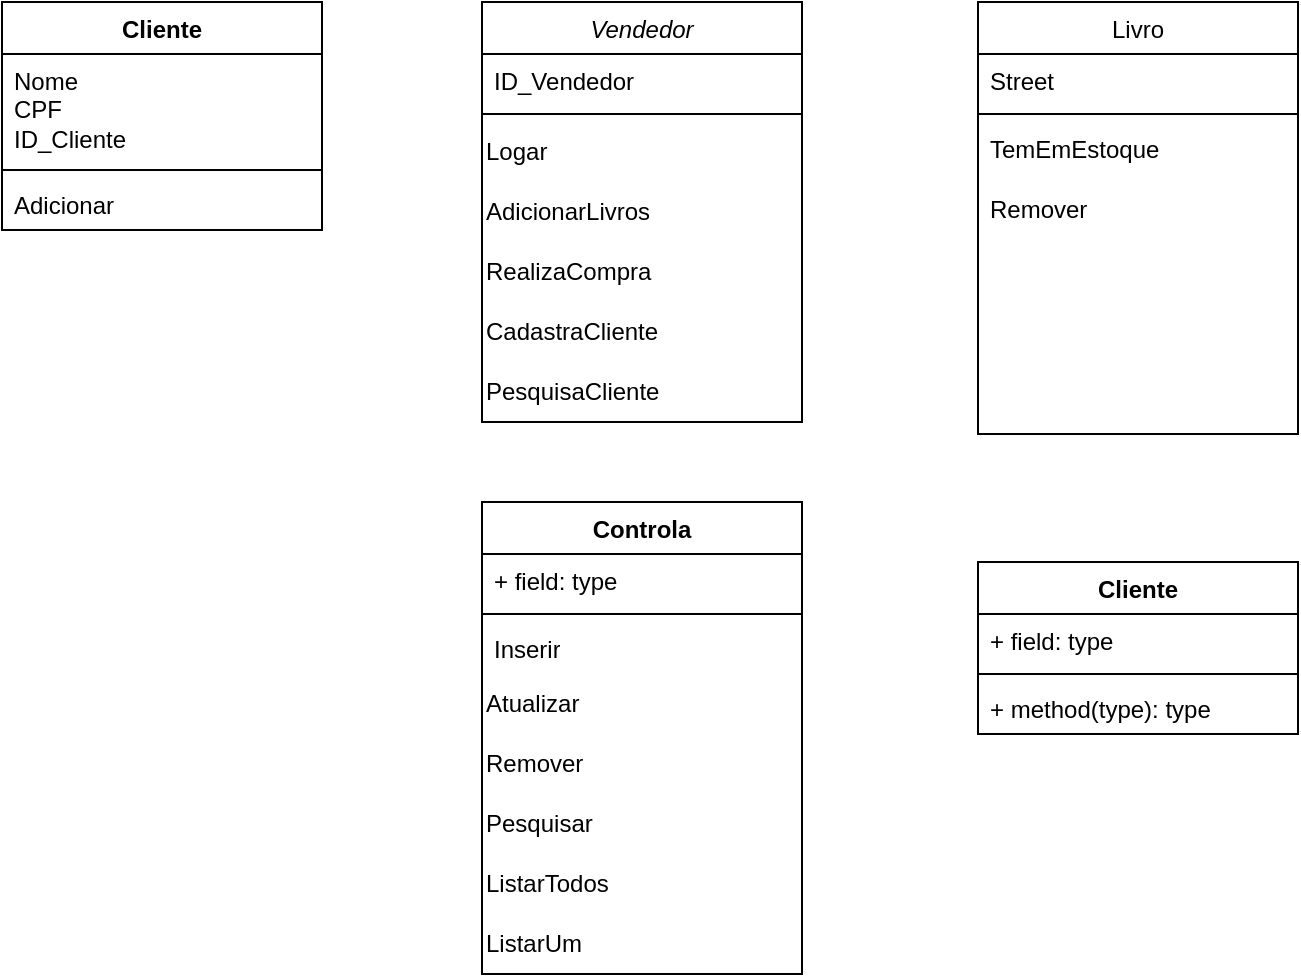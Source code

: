 <mxfile version="24.0.1" type="github">
  <diagram id="C5RBs43oDa-KdzZeNtuy" name="Page-1">
    <mxGraphModel dx="880" dy="483" grid="1" gridSize="10" guides="1" tooltips="1" connect="1" arrows="1" fold="1" page="1" pageScale="1" pageWidth="827" pageHeight="1169" math="0" shadow="0">
      <root>
        <mxCell id="WIyWlLk6GJQsqaUBKTNV-0" />
        <mxCell id="WIyWlLk6GJQsqaUBKTNV-1" parent="WIyWlLk6GJQsqaUBKTNV-0" />
        <mxCell id="zkfFHV4jXpPFQw0GAbJ--0" value="Vendedor" style="swimlane;fontStyle=2;align=center;verticalAlign=top;childLayout=stackLayout;horizontal=1;startSize=26;horizontalStack=0;resizeParent=1;resizeLast=0;collapsible=1;marginBottom=0;rounded=0;shadow=0;strokeWidth=1;" parent="WIyWlLk6GJQsqaUBKTNV-1" vertex="1">
          <mxGeometry x="260" y="120" width="160" height="210" as="geometry">
            <mxRectangle x="230" y="140" width="160" height="26" as="alternateBounds" />
          </mxGeometry>
        </mxCell>
        <mxCell id="zkfFHV4jXpPFQw0GAbJ--1" value="ID_Vendedor" style="text;align=left;verticalAlign=top;spacingLeft=4;spacingRight=4;overflow=hidden;rotatable=0;points=[[0,0.5],[1,0.5]];portConstraint=eastwest;" parent="zkfFHV4jXpPFQw0GAbJ--0" vertex="1">
          <mxGeometry y="26" width="160" height="26" as="geometry" />
        </mxCell>
        <mxCell id="zkfFHV4jXpPFQw0GAbJ--4" value="" style="line;html=1;strokeWidth=1;align=left;verticalAlign=middle;spacingTop=-1;spacingLeft=3;spacingRight=3;rotatable=0;labelPosition=right;points=[];portConstraint=eastwest;" parent="zkfFHV4jXpPFQw0GAbJ--0" vertex="1">
          <mxGeometry y="52" width="160" height="8" as="geometry" />
        </mxCell>
        <mxCell id="5as5_PsOEitrogNu9ph4-9" value="&lt;div align=&quot;left&quot;&gt;Logar&lt;/div&gt;" style="text;html=1;align=left;verticalAlign=middle;resizable=0;points=[];autosize=1;strokeColor=none;fillColor=none;" parent="zkfFHV4jXpPFQw0GAbJ--0" vertex="1">
          <mxGeometry y="60" width="160" height="30" as="geometry" />
        </mxCell>
        <mxCell id="5as5_PsOEitrogNu9ph4-10" value="AdicionarLivros" style="text;html=1;align=left;verticalAlign=middle;resizable=0;points=[];autosize=1;strokeColor=none;fillColor=none;" parent="zkfFHV4jXpPFQw0GAbJ--0" vertex="1">
          <mxGeometry y="90" width="160" height="30" as="geometry" />
        </mxCell>
        <mxCell id="5as5_PsOEitrogNu9ph4-11" value="RealizaCompra" style="text;html=1;align=left;verticalAlign=middle;resizable=0;points=[];autosize=1;strokeColor=none;fillColor=none;" parent="zkfFHV4jXpPFQw0GAbJ--0" vertex="1">
          <mxGeometry y="120" width="160" height="30" as="geometry" />
        </mxCell>
        <mxCell id="5as5_PsOEitrogNu9ph4-12" value="CadastraCliente" style="text;html=1;align=left;verticalAlign=middle;resizable=0;points=[];autosize=1;strokeColor=none;fillColor=none;" parent="zkfFHV4jXpPFQw0GAbJ--0" vertex="1">
          <mxGeometry y="150" width="160" height="30" as="geometry" />
        </mxCell>
        <mxCell id="5as5_PsOEitrogNu9ph4-13" value="PesquisaCliente" style="text;html=1;align=left;verticalAlign=middle;resizable=0;points=[];autosize=1;strokeColor=none;fillColor=none;" parent="zkfFHV4jXpPFQw0GAbJ--0" vertex="1">
          <mxGeometry y="180" width="160" height="30" as="geometry" />
        </mxCell>
        <mxCell id="zkfFHV4jXpPFQw0GAbJ--17" value="Livro" style="swimlane;fontStyle=0;align=center;verticalAlign=top;childLayout=stackLayout;horizontal=1;startSize=26;horizontalStack=0;resizeParent=1;resizeLast=0;collapsible=1;marginBottom=0;rounded=0;shadow=0;strokeWidth=1;" parent="WIyWlLk6GJQsqaUBKTNV-1" vertex="1">
          <mxGeometry x="508" y="120" width="160" height="216" as="geometry">
            <mxRectangle x="550" y="140" width="160" height="26" as="alternateBounds" />
          </mxGeometry>
        </mxCell>
        <mxCell id="zkfFHV4jXpPFQw0GAbJ--18" value="Street" style="text;align=left;verticalAlign=top;spacingLeft=4;spacingRight=4;overflow=hidden;rotatable=0;points=[[0,0.5],[1,0.5]];portConstraint=eastwest;" parent="zkfFHV4jXpPFQw0GAbJ--17" vertex="1">
          <mxGeometry y="26" width="160" height="26" as="geometry" />
        </mxCell>
        <mxCell id="zkfFHV4jXpPFQw0GAbJ--23" value="" style="line;html=1;strokeWidth=1;align=left;verticalAlign=middle;spacingTop=-1;spacingLeft=3;spacingRight=3;rotatable=0;labelPosition=right;points=[];portConstraint=eastwest;" parent="zkfFHV4jXpPFQw0GAbJ--17" vertex="1">
          <mxGeometry y="52" width="160" height="8" as="geometry" />
        </mxCell>
        <mxCell id="5as5_PsOEitrogNu9ph4-0" value="TemEmEstoque" style="text;align=left;verticalAlign=top;spacingLeft=4;spacingRight=4;overflow=hidden;rotatable=0;points=[[0,0.5],[1,0.5]];portConstraint=eastwest;" parent="zkfFHV4jXpPFQw0GAbJ--17" vertex="1">
          <mxGeometry y="60" width="160" height="30" as="geometry" />
        </mxCell>
        <mxCell id="5as5_PsOEitrogNu9ph4-1" value="Remover" style="text;align=left;verticalAlign=top;spacingLeft=4;spacingRight=4;overflow=hidden;rotatable=0;points=[[0,0.5],[1,0.5]];portConstraint=eastwest;" parent="zkfFHV4jXpPFQw0GAbJ--17" vertex="1">
          <mxGeometry y="90" width="160" height="30" as="geometry" />
        </mxCell>
        <mxCell id="q0_GGzaw8S1Le7V9AiM2-4" value="Controla" style="swimlane;fontStyle=1;align=center;verticalAlign=top;childLayout=stackLayout;horizontal=1;startSize=26;horizontalStack=0;resizeParent=1;resizeParentMax=0;resizeLast=0;collapsible=1;marginBottom=0;whiteSpace=wrap;html=1;" vertex="1" parent="WIyWlLk6GJQsqaUBKTNV-1">
          <mxGeometry x="260" y="370" width="160" height="236" as="geometry" />
        </mxCell>
        <mxCell id="q0_GGzaw8S1Le7V9AiM2-5" value="+ field: type" style="text;strokeColor=none;fillColor=none;align=left;verticalAlign=top;spacingLeft=4;spacingRight=4;overflow=hidden;rotatable=0;points=[[0,0.5],[1,0.5]];portConstraint=eastwest;whiteSpace=wrap;html=1;" vertex="1" parent="q0_GGzaw8S1Le7V9AiM2-4">
          <mxGeometry y="26" width="160" height="26" as="geometry" />
        </mxCell>
        <mxCell id="q0_GGzaw8S1Le7V9AiM2-6" value="" style="line;strokeWidth=1;fillColor=none;align=left;verticalAlign=middle;spacingTop=-1;spacingLeft=3;spacingRight=3;rotatable=0;labelPosition=right;points=[];portConstraint=eastwest;strokeColor=inherit;" vertex="1" parent="q0_GGzaw8S1Le7V9AiM2-4">
          <mxGeometry y="52" width="160" height="8" as="geometry" />
        </mxCell>
        <mxCell id="q0_GGzaw8S1Le7V9AiM2-7" value="Inserir" style="text;strokeColor=none;fillColor=none;align=left;verticalAlign=top;spacingLeft=4;spacingRight=4;overflow=hidden;rotatable=0;points=[[0,0.5],[1,0.5]];portConstraint=eastwest;whiteSpace=wrap;html=1;" vertex="1" parent="q0_GGzaw8S1Le7V9AiM2-4">
          <mxGeometry y="60" width="160" height="26" as="geometry" />
        </mxCell>
        <mxCell id="q0_GGzaw8S1Le7V9AiM2-8" value="Atualizar" style="text;html=1;align=left;verticalAlign=middle;resizable=0;points=[];autosize=1;strokeColor=none;fillColor=none;" vertex="1" parent="q0_GGzaw8S1Le7V9AiM2-4">
          <mxGeometry y="86" width="160" height="30" as="geometry" />
        </mxCell>
        <mxCell id="q0_GGzaw8S1Le7V9AiM2-10" value="Remover" style="text;html=1;align=left;verticalAlign=middle;resizable=0;points=[];autosize=1;strokeColor=none;fillColor=none;" vertex="1" parent="q0_GGzaw8S1Le7V9AiM2-4">
          <mxGeometry y="116" width="160" height="30" as="geometry" />
        </mxCell>
        <mxCell id="q0_GGzaw8S1Le7V9AiM2-9" value="Pesquisar" style="text;html=1;align=left;verticalAlign=middle;resizable=0;points=[];autosize=1;strokeColor=none;fillColor=none;" vertex="1" parent="q0_GGzaw8S1Le7V9AiM2-4">
          <mxGeometry y="146" width="160" height="30" as="geometry" />
        </mxCell>
        <mxCell id="q0_GGzaw8S1Le7V9AiM2-11" value="&lt;div align=&quot;left&quot;&gt;ListarTodos&lt;br&gt;&lt;/div&gt;" style="text;html=1;align=left;verticalAlign=middle;resizable=0;points=[];autosize=1;strokeColor=none;fillColor=none;" vertex="1" parent="q0_GGzaw8S1Le7V9AiM2-4">
          <mxGeometry y="176" width="160" height="30" as="geometry" />
        </mxCell>
        <mxCell id="q0_GGzaw8S1Le7V9AiM2-12" value="ListarUm" style="text;html=1;align=left;verticalAlign=middle;resizable=0;points=[];autosize=1;strokeColor=none;fillColor=none;" vertex="1" parent="q0_GGzaw8S1Le7V9AiM2-4">
          <mxGeometry y="206" width="160" height="30" as="geometry" />
        </mxCell>
        <mxCell id="q0_GGzaw8S1Le7V9AiM2-13" value="Cliente" style="swimlane;fontStyle=1;align=center;verticalAlign=top;childLayout=stackLayout;horizontal=1;startSize=26;horizontalStack=0;resizeParent=1;resizeParentMax=0;resizeLast=0;collapsible=1;marginBottom=0;whiteSpace=wrap;html=1;" vertex="1" parent="WIyWlLk6GJQsqaUBKTNV-1">
          <mxGeometry x="508" y="400" width="160" height="86" as="geometry" />
        </mxCell>
        <mxCell id="q0_GGzaw8S1Le7V9AiM2-14" value="+ field: type" style="text;strokeColor=none;fillColor=none;align=left;verticalAlign=top;spacingLeft=4;spacingRight=4;overflow=hidden;rotatable=0;points=[[0,0.5],[1,0.5]];portConstraint=eastwest;whiteSpace=wrap;html=1;" vertex="1" parent="q0_GGzaw8S1Le7V9AiM2-13">
          <mxGeometry y="26" width="160" height="26" as="geometry" />
        </mxCell>
        <mxCell id="q0_GGzaw8S1Le7V9AiM2-15" value="" style="line;strokeWidth=1;fillColor=none;align=left;verticalAlign=middle;spacingTop=-1;spacingLeft=3;spacingRight=3;rotatable=0;labelPosition=right;points=[];portConstraint=eastwest;strokeColor=inherit;" vertex="1" parent="q0_GGzaw8S1Le7V9AiM2-13">
          <mxGeometry y="52" width="160" height="8" as="geometry" />
        </mxCell>
        <mxCell id="q0_GGzaw8S1Le7V9AiM2-16" value="+ method(type): type" style="text;strokeColor=none;fillColor=none;align=left;verticalAlign=top;spacingLeft=4;spacingRight=4;overflow=hidden;rotatable=0;points=[[0,0.5],[1,0.5]];portConstraint=eastwest;whiteSpace=wrap;html=1;" vertex="1" parent="q0_GGzaw8S1Le7V9AiM2-13">
          <mxGeometry y="60" width="160" height="26" as="geometry" />
        </mxCell>
        <mxCell id="zO5-gemIBGxygTYU7Dtz-0" value="Cliente" style="swimlane;fontStyle=1;align=center;verticalAlign=top;childLayout=stackLayout;horizontal=1;startSize=26;horizontalStack=0;resizeParent=1;resizeParentMax=0;resizeLast=0;collapsible=1;marginBottom=0;whiteSpace=wrap;html=1;" vertex="1" parent="WIyWlLk6GJQsqaUBKTNV-1">
          <mxGeometry x="20" y="120" width="160" height="114" as="geometry" />
        </mxCell>
        <mxCell id="zO5-gemIBGxygTYU7Dtz-1" value="Nome&lt;br&gt;&lt;div&gt;CPF&lt;/div&gt;&lt;div&gt;ID_Cliente&lt;/div&gt;" style="text;strokeColor=none;fillColor=none;align=left;verticalAlign=top;spacingLeft=4;spacingRight=4;overflow=hidden;rotatable=0;points=[[0,0.5],[1,0.5]];portConstraint=eastwest;whiteSpace=wrap;html=1;" vertex="1" parent="zO5-gemIBGxygTYU7Dtz-0">
          <mxGeometry y="26" width="160" height="54" as="geometry" />
        </mxCell>
        <mxCell id="zO5-gemIBGxygTYU7Dtz-2" value="" style="line;strokeWidth=1;fillColor=none;align=left;verticalAlign=middle;spacingTop=-1;spacingLeft=3;spacingRight=3;rotatable=0;labelPosition=right;points=[];portConstraint=eastwest;strokeColor=inherit;" vertex="1" parent="zO5-gemIBGxygTYU7Dtz-0">
          <mxGeometry y="80" width="160" height="8" as="geometry" />
        </mxCell>
        <mxCell id="zO5-gemIBGxygTYU7Dtz-3" value="Adicionar" style="text;strokeColor=none;fillColor=none;align=left;verticalAlign=top;spacingLeft=4;spacingRight=4;overflow=hidden;rotatable=0;points=[[0,0.5],[1,0.5]];portConstraint=eastwest;whiteSpace=wrap;html=1;" vertex="1" parent="zO5-gemIBGxygTYU7Dtz-0">
          <mxGeometry y="88" width="160" height="26" as="geometry" />
        </mxCell>
      </root>
    </mxGraphModel>
  </diagram>
</mxfile>
